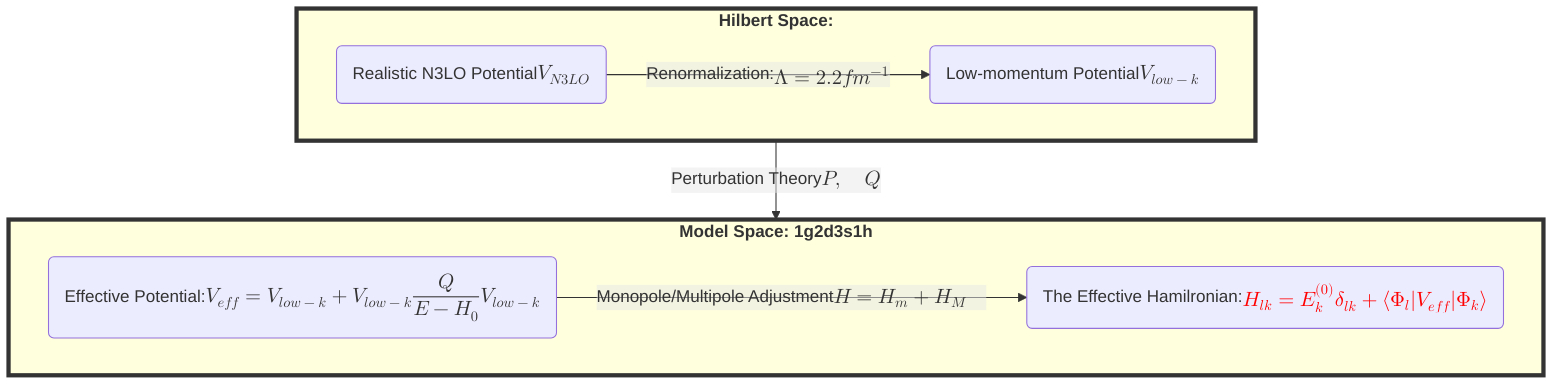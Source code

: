 %%{ init: { 'flowchart': { 'curve': '' } } }%%
flowchart TD

A("Realistic N3LO Potential <br>$$\color{Brow}V_{N3LO}$$")
B("Low-momentum Potential <br>$$\color{Brow} V_{low-k}$$")
C("Effective Potential: <br>$$\color{Brow}V_{eff}=V_{low-k}+V_{low-k}\frac{Q}{E-H_0}V_{low-k}$$")
D("The Effective Hamilronian: <br>$$\color{Red} H_{lk} = E_{k}^{(0)}\delta_{l k}+\langle\Phi_{l}|V_{eff}|\Phi_{k}\rangle$$")

style space1 fill:#0,stroke:#333,stroke-width:4px
style space2 fill:#0,stroke:#333,stroke-width:4px


subgraph space1["`**Hilbert Space:**`"]
  A -->|"Renormalization: $$\color{Gree} \Lambda = 2.2 fm^{-1}$$"| B
  end


subgraph space2["`**Model Space: 1g2d3s1h**`"]
  C --> |"Monopole/Multipole Adjustment
  $$\color{Gree}H = H_m +  H_M \quad$$"| D
  end


space1 -->|"Perturbation Theory $$P, \quad Q$$"| space2